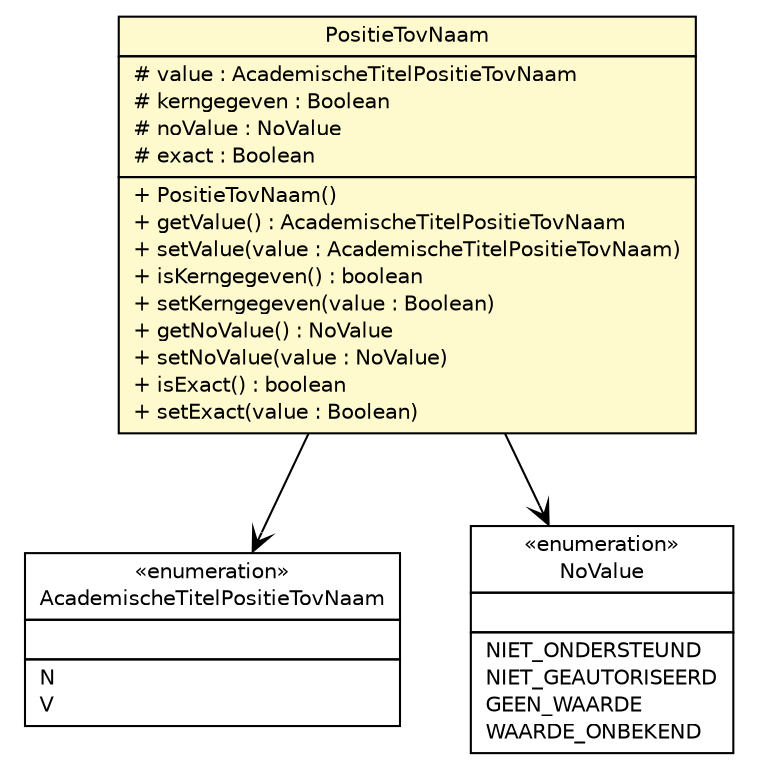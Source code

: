 #!/usr/local/bin/dot
#
# Class diagram 
# Generated by UMLGraph version R5_6-24-gf6e263 (http://www.umlgraph.org/)
#

digraph G {
	edge [fontname="Helvetica",fontsize=10,labelfontname="Helvetica",labelfontsize=10];
	node [fontname="Helvetica",fontsize=10,shape=plaintext];
	nodesep=0.25;
	ranksep=0.5;
	// nl.egem.stuf.sector.bg._0204.AcademischeTitelPositieTovNaam
	c4175 [label=<<table title="nl.egem.stuf.sector.bg._0204.AcademischeTitelPositieTovNaam" border="0" cellborder="1" cellspacing="0" cellpadding="2" port="p" href="./AcademischeTitelPositieTovNaam.html">
		<tr><td><table border="0" cellspacing="0" cellpadding="1">
<tr><td align="center" balign="center"> &#171;enumeration&#187; </td></tr>
<tr><td align="center" balign="center"> AcademischeTitelPositieTovNaam </td></tr>
		</table></td></tr>
		<tr><td><table border="0" cellspacing="0" cellpadding="1">
<tr><td align="left" balign="left">  </td></tr>
		</table></td></tr>
		<tr><td><table border="0" cellspacing="0" cellpadding="1">
<tr><td align="left" balign="left"> N </td></tr>
<tr><td align="left" balign="left"> V </td></tr>
		</table></td></tr>
		</table>>, URL="./AcademischeTitelPositieTovNaam.html", fontname="Helvetica", fontcolor="black", fontsize=10.0];
	// nl.egem.stuf.sector.bg._0204.ACDTabel.PositieTovNaam
	c4491 [label=<<table title="nl.egem.stuf.sector.bg._0204.ACDTabel.PositieTovNaam" border="0" cellborder="1" cellspacing="0" cellpadding="2" port="p" bgcolor="lemonChiffon" href="./ACDTabel.PositieTovNaam.html">
		<tr><td><table border="0" cellspacing="0" cellpadding="1">
<tr><td align="center" balign="center"> PositieTovNaam </td></tr>
		</table></td></tr>
		<tr><td><table border="0" cellspacing="0" cellpadding="1">
<tr><td align="left" balign="left"> # value : AcademischeTitelPositieTovNaam </td></tr>
<tr><td align="left" balign="left"> # kerngegeven : Boolean </td></tr>
<tr><td align="left" balign="left"> # noValue : NoValue </td></tr>
<tr><td align="left" balign="left"> # exact : Boolean </td></tr>
		</table></td></tr>
		<tr><td><table border="0" cellspacing="0" cellpadding="1">
<tr><td align="left" balign="left"> + PositieTovNaam() </td></tr>
<tr><td align="left" balign="left"> + getValue() : AcademischeTitelPositieTovNaam </td></tr>
<tr><td align="left" balign="left"> + setValue(value : AcademischeTitelPositieTovNaam) </td></tr>
<tr><td align="left" balign="left"> + isKerngegeven() : boolean </td></tr>
<tr><td align="left" balign="left"> + setKerngegeven(value : Boolean) </td></tr>
<tr><td align="left" balign="left"> + getNoValue() : NoValue </td></tr>
<tr><td align="left" balign="left"> + setNoValue(value : NoValue) </td></tr>
<tr><td align="left" balign="left"> + isExact() : boolean </td></tr>
<tr><td align="left" balign="left"> + setExact(value : Boolean) </td></tr>
		</table></td></tr>
		</table>>, URL="./ACDTabel.PositieTovNaam.html", fontname="Helvetica", fontcolor="black", fontsize=10.0];
	// nl.egem.stuf.stuf0204.NoValue
	c4561 [label=<<table title="nl.egem.stuf.stuf0204.NoValue" border="0" cellborder="1" cellspacing="0" cellpadding="2" port="p" href="../../../stuf0204/NoValue.html">
		<tr><td><table border="0" cellspacing="0" cellpadding="1">
<tr><td align="center" balign="center"> &#171;enumeration&#187; </td></tr>
<tr><td align="center" balign="center"> NoValue </td></tr>
		</table></td></tr>
		<tr><td><table border="0" cellspacing="0" cellpadding="1">
<tr><td align="left" balign="left">  </td></tr>
		</table></td></tr>
		<tr><td><table border="0" cellspacing="0" cellpadding="1">
<tr><td align="left" balign="left"> NIET_ONDERSTEUND </td></tr>
<tr><td align="left" balign="left"> NIET_GEAUTORISEERD </td></tr>
<tr><td align="left" balign="left"> GEEN_WAARDE </td></tr>
<tr><td align="left" balign="left"> WAARDE_ONBEKEND </td></tr>
		</table></td></tr>
		</table>>, URL="../../../stuf0204/NoValue.html", fontname="Helvetica", fontcolor="black", fontsize=10.0];
	// nl.egem.stuf.sector.bg._0204.ACDTabel.PositieTovNaam NAVASSOC nl.egem.stuf.sector.bg._0204.AcademischeTitelPositieTovNaam
	c4491:p -> c4175:p [taillabel="", label="", headlabel="", fontname="Helvetica", fontcolor="black", fontsize=10.0, color="black", arrowhead=open];
	// nl.egem.stuf.sector.bg._0204.ACDTabel.PositieTovNaam NAVASSOC nl.egem.stuf.stuf0204.NoValue
	c4491:p -> c4561:p [taillabel="", label="", headlabel="", fontname="Helvetica", fontcolor="black", fontsize=10.0, color="black", arrowhead=open];
}

